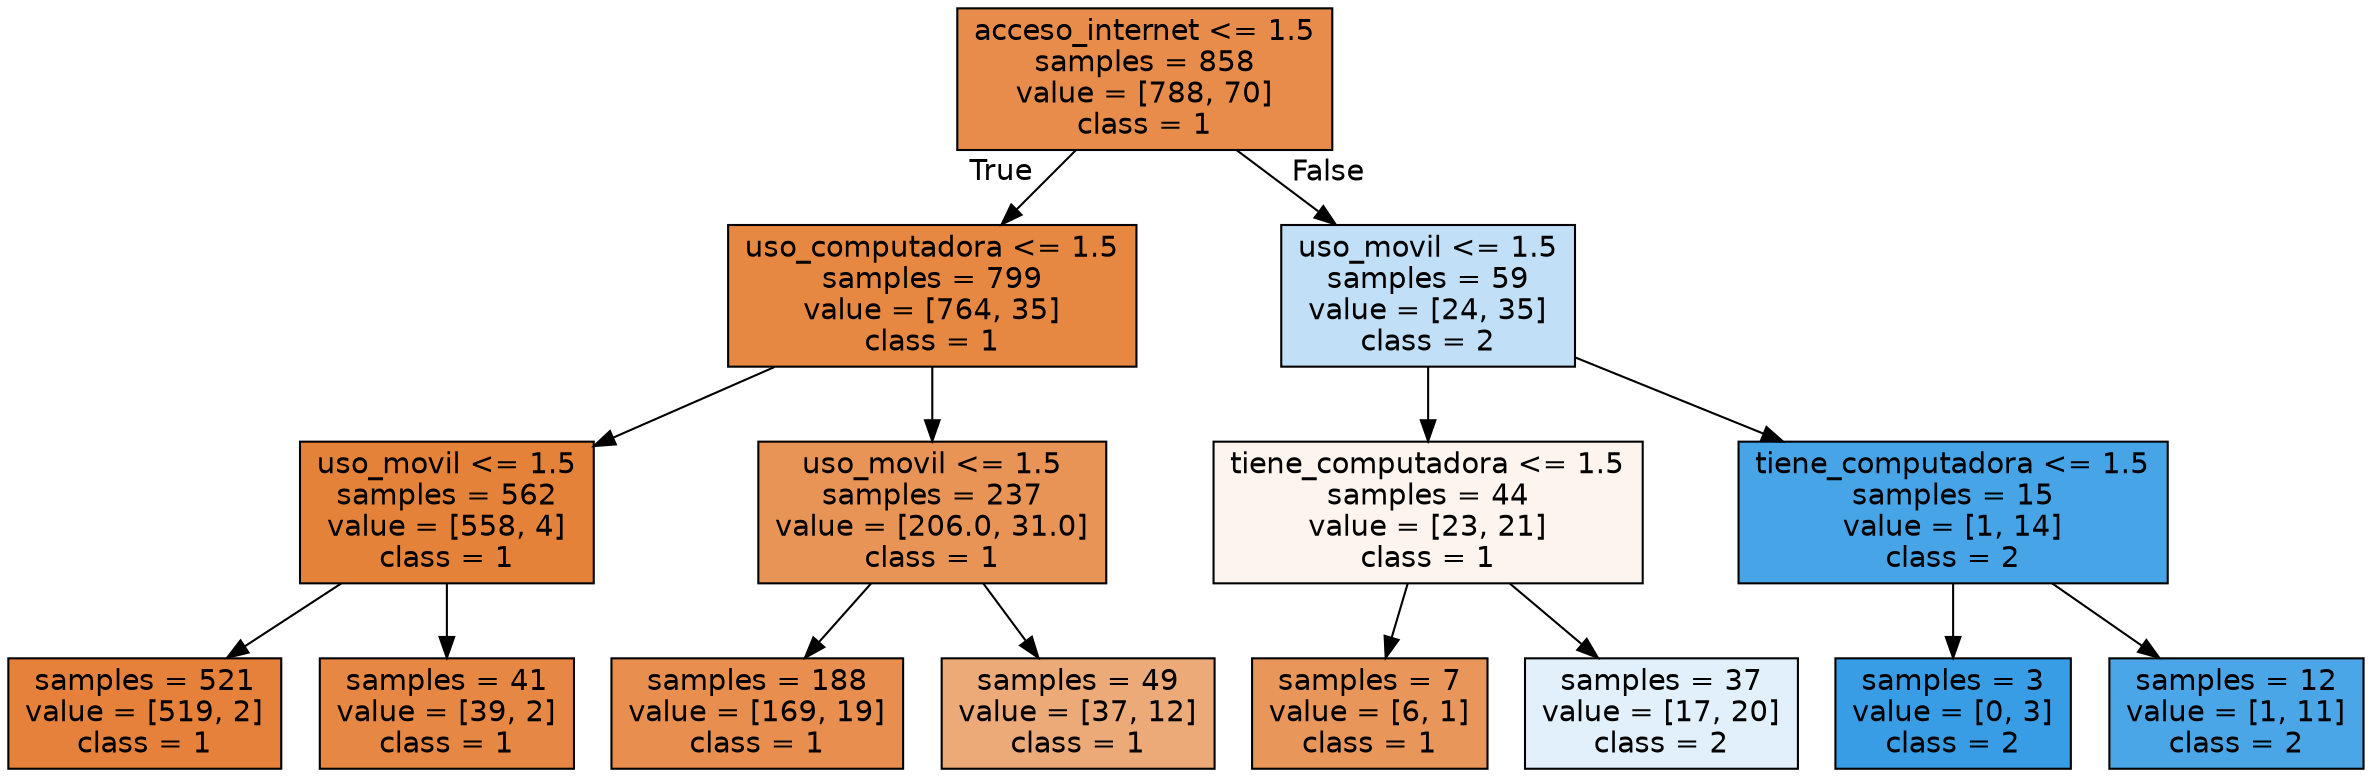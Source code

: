 digraph Tree {
node [shape=box, style="filled", color="black", fontname="helvetica"] ;
edge [fontname="helvetica"] ;
0 [label="acceso_internet <= 1.5\nsamples = 858\nvalue = [788, 70]\nclass = 1", fillcolor="#e78c4b"] ;
1 [label="uso_computadora <= 1.5\nsamples = 799\nvalue = [764, 35]\nclass = 1", fillcolor="#e68742"] ;
0 -> 1 [labeldistance=2.5, labelangle=45, headlabel="True"] ;
2 [label="uso_movil <= 1.5\nsamples = 562\nvalue = [558, 4]\nclass = 1", fillcolor="#e5823a"] ;
1 -> 2 ;
3 [label="samples = 521\nvalue = [519, 2]\nclass = 1", fillcolor="#e5813a"] ;
2 -> 3 ;
4 [label="samples = 41\nvalue = [39, 2]\nclass = 1", fillcolor="#e68743"] ;
2 -> 4 ;
5 [label="uso_movil <= 1.5\nsamples = 237\nvalue = [206.0, 31.0]\nclass = 1", fillcolor="#e99457"] ;
1 -> 5 ;
6 [label="samples = 188\nvalue = [169, 19]\nclass = 1", fillcolor="#e88f4f"] ;
5 -> 6 ;
7 [label="samples = 49\nvalue = [37, 12]\nclass = 1", fillcolor="#edaa79"] ;
5 -> 7 ;
8 [label="uso_movil <= 1.5\nsamples = 59\nvalue = [24, 35]\nclass = 2", fillcolor="#c1e0f7"] ;
0 -> 8 [labeldistance=2.5, labelangle=-45, headlabel="False"] ;
9 [label="tiene_computadora <= 1.5\nsamples = 44\nvalue = [23, 21]\nclass = 1", fillcolor="#fdf4ee"] ;
8 -> 9 ;
10 [label="samples = 7\nvalue = [6, 1]\nclass = 1", fillcolor="#e9965a"] ;
9 -> 10 ;
11 [label="samples = 37\nvalue = [17, 20]\nclass = 2", fillcolor="#e1f0fb"] ;
9 -> 11 ;
12 [label="tiene_computadora <= 1.5\nsamples = 15\nvalue = [1, 14]\nclass = 2", fillcolor="#47a4e7"] ;
8 -> 12 ;
13 [label="samples = 3\nvalue = [0, 3]\nclass = 2", fillcolor="#399de5"] ;
12 -> 13 ;
14 [label="samples = 12\nvalue = [1, 11]\nclass = 2", fillcolor="#4ba6e7"] ;
12 -> 14 ;
}